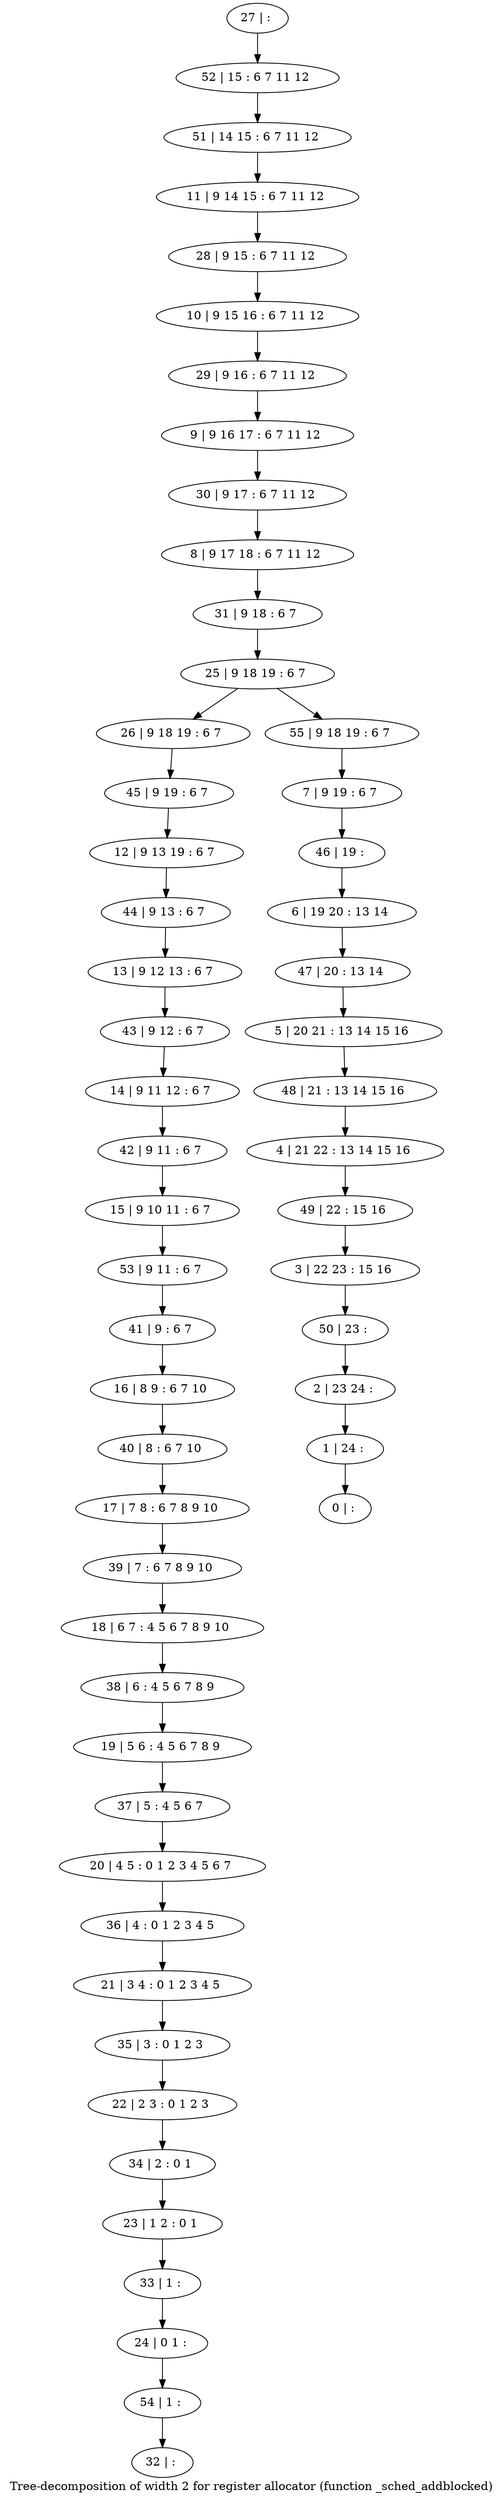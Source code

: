 digraph G {
graph [label="Tree-decomposition of width 2 for register allocator (function _sched_addblocked)"]
0[label="0 | : "];
1[label="1 | 24 : "];
2[label="2 | 23 24 : "];
3[label="3 | 22 23 : 15 16 "];
4[label="4 | 21 22 : 13 14 15 16 "];
5[label="5 | 20 21 : 13 14 15 16 "];
6[label="6 | 19 20 : 13 14 "];
7[label="7 | 9 19 : 6 7 "];
8[label="8 | 9 17 18 : 6 7 11 12 "];
9[label="9 | 9 16 17 : 6 7 11 12 "];
10[label="10 | 9 15 16 : 6 7 11 12 "];
11[label="11 | 9 14 15 : 6 7 11 12 "];
12[label="12 | 9 13 19 : 6 7 "];
13[label="13 | 9 12 13 : 6 7 "];
14[label="14 | 9 11 12 : 6 7 "];
15[label="15 | 9 10 11 : 6 7 "];
16[label="16 | 8 9 : 6 7 10 "];
17[label="17 | 7 8 : 6 7 8 9 10 "];
18[label="18 | 6 7 : 4 5 6 7 8 9 10 "];
19[label="19 | 5 6 : 4 5 6 7 8 9 "];
20[label="20 | 4 5 : 0 1 2 3 4 5 6 7 "];
21[label="21 | 3 4 : 0 1 2 3 4 5 "];
22[label="22 | 2 3 : 0 1 2 3 "];
23[label="23 | 1 2 : 0 1 "];
24[label="24 | 0 1 : "];
25[label="25 | 9 18 19 : 6 7 "];
26[label="26 | 9 18 19 : 6 7 "];
27[label="27 | : "];
28[label="28 | 9 15 : 6 7 11 12 "];
29[label="29 | 9 16 : 6 7 11 12 "];
30[label="30 | 9 17 : 6 7 11 12 "];
31[label="31 | 9 18 : 6 7 "];
32[label="32 | : "];
33[label="33 | 1 : "];
34[label="34 | 2 : 0 1 "];
35[label="35 | 3 : 0 1 2 3 "];
36[label="36 | 4 : 0 1 2 3 4 5 "];
37[label="37 | 5 : 4 5 6 7 "];
38[label="38 | 6 : 4 5 6 7 8 9 "];
39[label="39 | 7 : 6 7 8 9 10 "];
40[label="40 | 8 : 6 7 10 "];
41[label="41 | 9 : 6 7 "];
42[label="42 | 9 11 : 6 7 "];
43[label="43 | 9 12 : 6 7 "];
44[label="44 | 9 13 : 6 7 "];
45[label="45 | 9 19 : 6 7 "];
46[label="46 | 19 : "];
47[label="47 | 20 : 13 14 "];
48[label="48 | 21 : 13 14 15 16 "];
49[label="49 | 22 : 15 16 "];
50[label="50 | 23 : "];
51[label="51 | 14 15 : 6 7 11 12 "];
52[label="52 | 15 : 6 7 11 12 "];
53[label="53 | 9 11 : 6 7 "];
54[label="54 | 1 : "];
55[label="55 | 9 18 19 : 6 7 "];
33->24 ;
23->33 ;
34->23 ;
22->34 ;
35->22 ;
21->35 ;
36->21 ;
20->36 ;
37->20 ;
19->37 ;
38->19 ;
18->38 ;
39->18 ;
17->39 ;
40->17 ;
16->40 ;
41->16 ;
42->15 ;
14->42 ;
43->14 ;
13->43 ;
44->13 ;
12->44 ;
45->12 ;
26->45 ;
53->41 ;
15->53 ;
54->32 ;
24->54 ;
27->52 ;
52->51 ;
51->11 ;
11->28 ;
28->10 ;
10->29 ;
29->9 ;
9->30 ;
30->8 ;
8->31 ;
31->25 ;
7->46 ;
46->6 ;
6->47 ;
47->5 ;
5->48 ;
48->4 ;
4->49 ;
49->3 ;
3->50 ;
50->2 ;
2->1 ;
1->0 ;
55->7 ;
25->26 ;
25->55 ;
}
